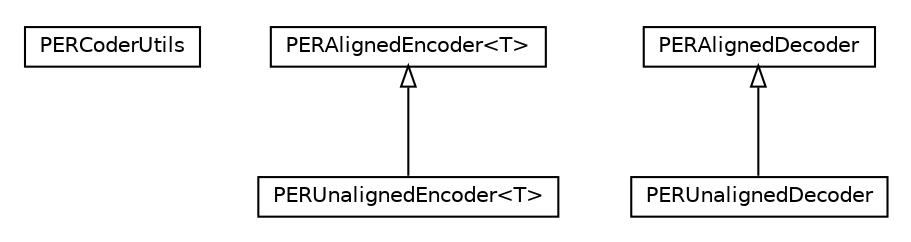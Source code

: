 #!/usr/local/bin/dot
#
# Class diagram 
# Generated by UMLGraph version R5_6-24-gf6e263 (http://www.umlgraph.org/)
#

digraph G {
	edge [fontname="Helvetica",fontsize=10,labelfontname="Helvetica",labelfontsize=10];
	node [fontname="Helvetica",fontsize=10,shape=plaintext];
	nodesep=0.25;
	ranksep=0.5;
	// org.universAAL.lddi.lib.ieeex73std.org.bn.coders.per.PERCoderUtils
	c7186 [label=<<table title="org.universAAL.lddi.lib.ieeex73std.org.bn.coders.per.PERCoderUtils" border="0" cellborder="1" cellspacing="0" cellpadding="2" port="p" href="./PERCoderUtils.html">
		<tr><td><table border="0" cellspacing="0" cellpadding="1">
<tr><td align="center" balign="center"> PERCoderUtils </td></tr>
		</table></td></tr>
		</table>>, URL="./PERCoderUtils.html", fontname="Helvetica", fontcolor="black", fontsize=10.0];
	// org.universAAL.lddi.lib.ieeex73std.org.bn.coders.per.PERAlignedEncoder<T>
	c7187 [label=<<table title="org.universAAL.lddi.lib.ieeex73std.org.bn.coders.per.PERAlignedEncoder" border="0" cellborder="1" cellspacing="0" cellpadding="2" port="p" href="./PERAlignedEncoder.html">
		<tr><td><table border="0" cellspacing="0" cellpadding="1">
<tr><td align="center" balign="center"> PERAlignedEncoder&lt;T&gt; </td></tr>
		</table></td></tr>
		</table>>, URL="./PERAlignedEncoder.html", fontname="Helvetica", fontcolor="black", fontsize=10.0];
	// org.universAAL.lddi.lib.ieeex73std.org.bn.coders.per.PERUnalignedEncoder<T>
	c7188 [label=<<table title="org.universAAL.lddi.lib.ieeex73std.org.bn.coders.per.PERUnalignedEncoder" border="0" cellborder="1" cellspacing="0" cellpadding="2" port="p" href="./PERUnalignedEncoder.html">
		<tr><td><table border="0" cellspacing="0" cellpadding="1">
<tr><td align="center" balign="center"> PERUnalignedEncoder&lt;T&gt; </td></tr>
		</table></td></tr>
		</table>>, URL="./PERUnalignedEncoder.html", fontname="Helvetica", fontcolor="black", fontsize=10.0];
	// org.universAAL.lddi.lib.ieeex73std.org.bn.coders.per.PERAlignedDecoder
	c7189 [label=<<table title="org.universAAL.lddi.lib.ieeex73std.org.bn.coders.per.PERAlignedDecoder" border="0" cellborder="1" cellspacing="0" cellpadding="2" port="p" href="./PERAlignedDecoder.html">
		<tr><td><table border="0" cellspacing="0" cellpadding="1">
<tr><td align="center" balign="center"> PERAlignedDecoder </td></tr>
		</table></td></tr>
		</table>>, URL="./PERAlignedDecoder.html", fontname="Helvetica", fontcolor="black", fontsize=10.0];
	// org.universAAL.lddi.lib.ieeex73std.org.bn.coders.per.PERUnalignedDecoder
	c7190 [label=<<table title="org.universAAL.lddi.lib.ieeex73std.org.bn.coders.per.PERUnalignedDecoder" border="0" cellborder="1" cellspacing="0" cellpadding="2" port="p" href="./PERUnalignedDecoder.html">
		<tr><td><table border="0" cellspacing="0" cellpadding="1">
<tr><td align="center" balign="center"> PERUnalignedDecoder </td></tr>
		</table></td></tr>
		</table>>, URL="./PERUnalignedDecoder.html", fontname="Helvetica", fontcolor="black", fontsize=10.0];
	//org.universAAL.lddi.lib.ieeex73std.org.bn.coders.per.PERUnalignedEncoder<T> extends org.universAAL.lddi.lib.ieeex73std.org.bn.coders.per.PERAlignedEncoder<T>
	c7187:p -> c7188:p [dir=back,arrowtail=empty];
	//org.universAAL.lddi.lib.ieeex73std.org.bn.coders.per.PERUnalignedDecoder extends org.universAAL.lddi.lib.ieeex73std.org.bn.coders.per.PERAlignedDecoder
	c7189:p -> c7190:p [dir=back,arrowtail=empty];
}


